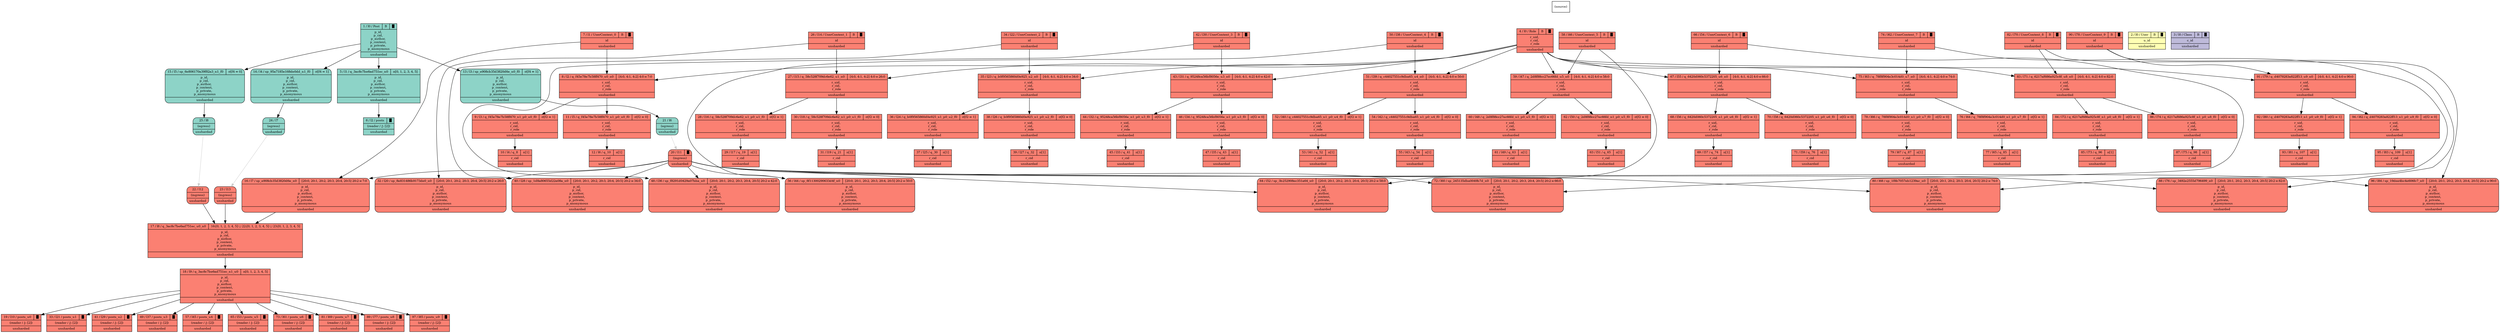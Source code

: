 digraph {{
    node [shape=record, fontsize=10]
    n0 [style="filled", fillcolor=white, label="(source)"]
    n1 [style="filled", fillcolor="/set312/1", label="{ { 1 / l0 / Post | B | █ } | p_id, \np_cid, \np_author, \np_content, \np_private, \np_anonymous | unsharded }"]
    n2 [style="filled", fillcolor="/set312/2", label="{ { 2 / l0 / User | B | █ } | u_id | unsharded }"]
    n3 [style="filled", fillcolor="/set312/3", label="{ { 3 / l0 / Class | B | █ } | c_id | unsharded }"]
    n4 [style="filled", fillcolor="/set312/4", label="{ { 4 / l0 / Role | B | █ } | r_uid, \nr_cid, \nr_role | unsharded }"]
    n5 [style="filled", fillcolor="/set312/1", label="{{ 5 / l1 / q_3ac8c7be6ad751ec_n0 | π[0, 1, 2, 3, 4, 5]  } | p_id, \np_cid, \np_author, \np_content, \np_private, \np_anonymous | unsharded }"]
    n6 [style="filled", fillcolor="/set312/1", label="{ { 6 / l2 / posts | █ } | (reader / ⚷: [2]) | unsharded }"]
    n7 [style="filled", fillcolor="/set312/4", label="{ { 7 / l1 / UserContext_0 | B | █ } | id | unsharded }"]
    n8 [style="filled", fillcolor="/set312/4", label="{{ 8 / l2 / q_f45e78e7b58ff470_u0_n0 | [4:0, 4:1, 4:2] 4:0 ⋈ 7:0  } | r_uid, \nr_cid, \nr_role | unsharded }"]
    n9 [style="filled", fillcolor="/set312/4", label="{{ 9 / l3 / q_f45e78e7b58ff470_n1_p0_u0_f0 | σ[f2 = 1]  } | r_uid, \nr_cid, \nr_role | unsharded }"]
    n10 [style="filled", fillcolor="/set312/4", label="{{ 10 / l4 / q_8 | π[1]  } | r_cid | unsharded }"]
    n11 [style="filled", fillcolor="/set312/4", label="{{ 11 / l5 / q_f45e78e7b58ff470_n1_p0_u0_f0 | σ[f2 = 0]  } | r_uid, \nr_cid, \nr_role | unsharded }"]
    n12 [style="filled", fillcolor="/set312/4", label="{{ 12 / l6 / q_10 | π[1]  } | r_cid | unsharded }"]
    n13 [style="filled,rounded", fillcolor="/set312/1", label="{{ 13 / l3 / sp_e908cb35d3820d6e_n0_f0 | σ[f4 = 1]  } | p_id, \np_cid, \np_author, \np_content, \np_private, \np_anonymous | unsharded }"]
    n14 [style="filled,rounded", fillcolor="/set312/1", label="{{ 14 / l4 / sp_95a7185e168de0dd_n1_f0 | σ[f4 = 1]  } | p_id, \np_cid, \np_author, \np_content, \np_private, \np_anonymous | unsharded }"]
    n15 [style="filled,rounded", fillcolor="/set312/1", label="{{ 15 / l5 / sp_6e806170a39f82a3_n1_f0 | σ[f4 = 0]  } | p_id, \np_cid, \np_author, \np_content, \np_private, \np_anonymous | unsharded }"]
    n16 [style="filled,rounded", fillcolor="/set312/4", label="{{ 16 / l7 / sp_e908cb35d3820d6e_n0 | [20:0, 20:1, 20:2, 20:3, 20:4, 20:5] 20:2 ⋈ 7:0  } | p_id, \np_cid, \np_author, \np_content, \np_private, \np_anonymous | unsharded }"]
    n17 [style="filled", fillcolor="/set312/4", label="{{ 17 / l8 / q_3ac8c7be6ad751ec_u0_n0 | 16:[0, 1, 2, 3, 4, 5] ⋃ 22:[0, 1, 2, 3, 4, 5] ⋃ 23:[0, 1, 2, 3, 4, 5]  } | p_id, \np_cid, \np_author, \np_content, \np_private, \np_anonymous | unsharded }"]
    n18 [style="filled", fillcolor="/set312/4", label="{{ 18 / l9 / q_3ac8c7be6ad751ec_n1_u0 | π[0, 1, 2, 3, 4, 5]  } | p_id, \np_cid, \np_author, \np_content, \np_private, \np_anonymous | unsharded }"]
    n19 [style="filled", fillcolor="/set312/4", label="{ { 19 / l10 / posts_u0 | █ } | (reader / ⚷: [2]) | unsharded }"]
    n20 [style="filled,rounded", fillcolor="/set312/4", label="{ { 20 / l11 | █ } | (ingress) | unsharded }"]
    n21 [style="filled,rounded", fillcolor="/set312/1", label="{ 21 / l6 | (egress) | unsharded }"]
    n22 [style="filled,rounded", fillcolor="/set312/4", label="{ { 22 / l12  } | (ingress) | unsharded }"]
    n23 [style="filled,rounded", fillcolor="/set312/4", label="{ { 23 / l13  } | (ingress) | unsharded }"]
    n24 [style="filled,rounded", fillcolor="/set312/1", label="{ 24 / l7 | (egress) | unsharded }"]
    n25 [style="filled,rounded", fillcolor="/set312/1", label="{ 25 / l8 | (egress) | unsharded }"]
    n26 [style="filled", fillcolor="/set312/4", label="{ { 26 / l14 / UserContext_1 | B | █ } | id | unsharded }"]
    n27 [style="filled", fillcolor="/set312/4", label="{{ 27 / l15 / q_58c528f709dc6e62_u1_n0 | [4:0, 4:1, 4:2] 4:0 ⋈ 26:0  } | r_uid, \nr_cid, \nr_role | unsharded }"]
    n28 [style="filled", fillcolor="/set312/4", label="{{ 28 / l16 / q_58c528f709dc6e62_n1_p0_u1_f0 | σ[f2 = 1]  } | r_uid, \nr_cid, \nr_role | unsharded }"]
    n29 [style="filled", fillcolor="/set312/4", label="{{ 29 / l17 / q_19 | π[1]  } | r_cid | unsharded }"]
    n30 [style="filled", fillcolor="/set312/4", label="{{ 30 / l18 / q_58c528f709dc6e62_n1_p0_u1_f0 | σ[f2 = 0]  } | r_uid, \nr_cid, \nr_role | unsharded }"]
    n31 [style="filled", fillcolor="/set312/4", label="{{ 31 / l19 / q_21 | π[1]  } | r_cid | unsharded }"]
    n32 [style="filled,rounded", fillcolor="/set312/4", label="{{ 32 / l20 / sp_8e831486b9173de0_n0 | [20:0, 20:1, 20:2, 20:3, 20:4, 20:5] 20:2 ⋈ 26:0  } | p_id, \np_cid, \np_author, \np_content, \np_private, \np_anonymous | unsharded }"]
    n33 [style="filled", fillcolor="/set312/4", label="{ { 33 / l21 / posts_u1 | █ } | (reader / ⚷: [2]) | unsharded }"]
    n34 [style="filled", fillcolor="/set312/4", label="{ { 34 / l22 / UserContext_2 | B | █ } | id | unsharded }"]
    n35 [style="filled", fillcolor="/set312/4", label="{{ 35 / l23 / q_b0f9565860d0e925_u2_n0 | [4:0, 4:1, 4:2] 4:0 ⋈ 34:0  } | r_uid, \nr_cid, \nr_role | unsharded }"]
    n36 [style="filled", fillcolor="/set312/4", label="{{ 36 / l24 / q_b0f9565860d0e925_n1_p0_u2_f0 | σ[f2 = 1]  } | r_uid, \nr_cid, \nr_role | unsharded }"]
    n37 [style="filled", fillcolor="/set312/4", label="{{ 37 / l25 / q_30 | π[1]  } | r_cid | unsharded }"]
    n38 [style="filled", fillcolor="/set312/4", label="{{ 38 / l26 / q_b0f9565860d0e925_n1_p0_u2_f0 | σ[f2 = 0]  } | r_uid, \nr_cid, \nr_role | unsharded }"]
    n39 [style="filled", fillcolor="/set312/4", label="{{ 39 / l27 / q_32 | π[1]  } | r_cid | unsharded }"]
    n40 [style="filled,rounded", fillcolor="/set312/4", label="{{ 40 / l28 / sp_1d8a80655d22a08a_n0 | [20:0, 20:1, 20:2, 20:3, 20:4, 20:5] 20:2 ⋈ 34:0  } | p_id, \np_cid, \np_author, \np_content, \np_private, \np_anonymous | unsharded }"]
    n41 [style="filled", fillcolor="/set312/4", label="{ { 41 / l29 / posts_u2 | █ } | (reader / ⚷: [2]) | unsharded }"]
    n42 [style="filled", fillcolor="/set312/4", label="{ { 42 / l30 / UserContext_3 | B | █ } | id | unsharded }"]
    n43 [style="filled", fillcolor="/set312/4", label="{{ 43 / l31 / q_95248ca56bf8056e_u3_n0 | [4:0, 4:1, 4:2] 4:0 ⋈ 42:0  } | r_uid, \nr_cid, \nr_role | unsharded }"]
    n44 [style="filled", fillcolor="/set312/4", label="{{ 44 / l32 / q_95248ca56bf8056e_n1_p0_u3_f0 | σ[f2 = 1]  } | r_uid, \nr_cid, \nr_role | unsharded }"]
    n45 [style="filled", fillcolor="/set312/4", label="{{ 45 / l33 / q_41 | π[1]  } | r_cid | unsharded }"]
    n46 [style="filled", fillcolor="/set312/4", label="{{ 46 / l34 / q_95248ca56bf8056e_n1_p0_u3_f0 | σ[f2 = 0]  } | r_uid, \nr_cid, \nr_role | unsharded }"]
    n47 [style="filled", fillcolor="/set312/4", label="{{ 47 / l35 / q_43 | π[1]  } | r_cid | unsharded }"]
    n48 [style="filled,rounded", fillcolor="/set312/4", label="{{ 48 / l36 / sp_f8291d0429a07bba_n0 | [20:0, 20:1, 20:2, 20:3, 20:4, 20:5] 20:2 ⋈ 42:0  } | p_id, \np_cid, \np_author, \np_content, \np_private, \np_anonymous | unsharded }"]
    n49 [style="filled", fillcolor="/set312/4", label="{ { 49 / l37 / posts_u3 | █ } | (reader / ⚷: [2]) | unsharded }"]
    n50 [style="filled", fillcolor="/set312/4", label="{ { 50 / l38 / UserContext_4 | B | █ } | id | unsharded }"]
    n51 [style="filled", fillcolor="/set312/4", label="{{ 51 / l39 / q_c44027551c9dba65_u4_n0 | [4:0, 4:1, 4:2] 4:0 ⋈ 50:0  } | r_uid, \nr_cid, \nr_role | unsharded }"]
    n52 [style="filled", fillcolor="/set312/4", label="{{ 52 / l40 / q_c44027551c9dba65_n1_p0_u4_f0 | σ[f2 = 1]  } | r_uid, \nr_cid, \nr_role | unsharded }"]
    n53 [style="filled", fillcolor="/set312/4", label="{{ 53 / l41 / q_52 | π[1]  } | r_cid | unsharded }"]
    n54 [style="filled", fillcolor="/set312/4", label="{{ 54 / l42 / q_c44027551c9dba65_n1_p0_u4_f0 | σ[f2 = 0]  } | r_uid, \nr_cid, \nr_role | unsharded }"]
    n55 [style="filled", fillcolor="/set312/4", label="{{ 55 / l43 / q_54 | π[1]  } | r_cid | unsharded }"]
    n56 [style="filled,rounded", fillcolor="/set312/4", label="{{ 56 / l44 / sp_8f11300290633d4f_n0 | [20:0, 20:1, 20:2, 20:3, 20:4, 20:5] 20:2 ⋈ 50:0  } | p_id, \np_cid, \np_author, \np_content, \np_private, \np_anonymous | unsharded }"]
    n57 [style="filled", fillcolor="/set312/4", label="{ { 57 / l45 / posts_u4 | █ } | (reader / ⚷: [2]) | unsharded }"]
    n58 [style="filled", fillcolor="/set312/4", label="{ { 58 / l46 / UserContext_5 | B | █ } | id | unsharded }"]
    n59 [style="filled", fillcolor="/set312/4", label="{{ 59 / l47 / q_2d8f88cc27ec66fd_u5_n0 | [4:0, 4:1, 4:2] 4:0 ⋈ 58:0  } | r_uid, \nr_cid, \nr_role | unsharded }"]
    n60 [style="filled", fillcolor="/set312/4", label="{{ 60 / l48 / q_2d8f88cc27ec66fd_n1_p0_u5_f0 | σ[f2 = 1]  } | r_uid, \nr_cid, \nr_role | unsharded }"]
    n61 [style="filled", fillcolor="/set312/4", label="{{ 61 / l49 / q_63 | π[1]  } | r_cid | unsharded }"]
    n62 [style="filled", fillcolor="/set312/4", label="{{ 62 / l50 / q_2d8f88cc27ec66fd_n1_p0_u5_f0 | σ[f2 = 0]  } | r_uid, \nr_cid, \nr_role | unsharded }"]
    n63 [style="filled", fillcolor="/set312/4", label="{{ 63 / l51 / q_65 | π[1]  } | r_cid | unsharded }"]
    n64 [style="filled,rounded", fillcolor="/set312/4", label="{{ 64 / l52 / sp_3b252908ec351a64_n0 | [20:0, 20:1, 20:2, 20:3, 20:4, 20:5] 20:2 ⋈ 58:0  } | p_id, \np_cid, \np_author, \np_content, \np_private, \np_anonymous | unsharded }"]
    n65 [style="filled", fillcolor="/set312/4", label="{ { 65 / l53 / posts_u5 | █ } | (reader / ⚷: [2]) | unsharded }"]
    n66 [style="filled", fillcolor="/set312/4", label="{ { 66 / l54 / UserContext_6 | B | █ } | id | unsharded }"]
    n67 [style="filled", fillcolor="/set312/4", label="{{ 67 / l55 / q_6420d060c5372205_u6_n0 | [4:0, 4:1, 4:2] 4:0 ⋈ 66:0  } | r_uid, \nr_cid, \nr_role | unsharded }"]
    n68 [style="filled", fillcolor="/set312/4", label="{{ 68 / l56 / q_6420d060c5372205_n1_p0_u6_f0 | σ[f2 = 1]  } | r_uid, \nr_cid, \nr_role | unsharded }"]
    n69 [style="filled", fillcolor="/set312/4", label="{{ 69 / l57 / q_74 | π[1]  } | r_cid | unsharded }"]
    n70 [style="filled", fillcolor="/set312/4", label="{{ 70 / l58 / q_6420d060c5372205_n1_p0_u6_f0 | σ[f2 = 0]  } | r_uid, \nr_cid, \nr_role | unsharded }"]
    n71 [style="filled", fillcolor="/set312/4", label="{{ 71 / l59 / q_76 | π[1]  } | r_cid | unsharded }"]
    n72 [style="filled,rounded", fillcolor="/set312/4", label="{{ 72 / l60 / sp_245135dba0049b7d_n0 | [20:0, 20:1, 20:2, 20:3, 20:4, 20:5] 20:2 ⋈ 66:0  } | p_id, \np_cid, \np_author, \np_content, \np_private, \np_anonymous | unsharded }"]
    n73 [style="filled", fillcolor="/set312/4", label="{ { 73 / l61 / posts_u6 | █ } | (reader / ⚷: [2]) | unsharded }"]
    n74 [style="filled", fillcolor="/set312/4", label="{ { 74 / l62 / UserContext_7 | B | █ } | id | unsharded }"]
    n75 [style="filled", fillcolor="/set312/4", label="{{ 75 / l63 / q_78f8f904e3c014d0_u7_n0 | [4:0, 4:1, 4:2] 4:0 ⋈ 74:0  } | r_uid, \nr_cid, \nr_role | unsharded }"]
    n76 [style="filled", fillcolor="/set312/4", label="{{ 76 / l64 / q_78f8f904e3c014d0_n1_p0_u7_f0 | σ[f2 = 1]  } | r_uid, \nr_cid, \nr_role | unsharded }"]
    n77 [style="filled", fillcolor="/set312/4", label="{{ 77 / l65 / q_85 | π[1]  } | r_cid | unsharded }"]
    n78 [style="filled", fillcolor="/set312/4", label="{{ 78 / l66 / q_78f8f904e3c014d0_n1_p0_u7_f0 | σ[f2 = 0]  } | r_uid, \nr_cid, \nr_role | unsharded }"]
    n79 [style="filled", fillcolor="/set312/4", label="{{ 79 / l67 / q_87 | π[1]  } | r_cid | unsharded }"]
    n80 [style="filled,rounded", fillcolor="/set312/4", label="{{ 80 / l68 / sp_1f8b7057eb1239ac_n0 | [20:0, 20:1, 20:2, 20:3, 20:4, 20:5] 20:2 ⋈ 74:0  } | p_id, \np_cid, \np_author, \np_content, \np_private, \np_anonymous | unsharded }"]
    n81 [style="filled", fillcolor="/set312/4", label="{ { 81 / l69 / posts_u7 | █ } | (reader / ⚷: [2]) | unsharded }"]
    n82 [style="filled", fillcolor="/set312/4", label="{ { 82 / l70 / UserContext_8 | B | █ } | id | unsharded }"]
    n83 [style="filled", fillcolor="/set312/4", label="{{ 83 / l71 / q_6217af686a925c8f_u8_n0 | [4:0, 4:1, 4:2] 4:0 ⋈ 82:0  } | r_uid, \nr_cid, \nr_role | unsharded }"]
    n84 [style="filled", fillcolor="/set312/4", label="{{ 84 / l72 / q_6217af686a925c8f_n1_p0_u8_f0 | σ[f2 = 1]  } | r_uid, \nr_cid, \nr_role | unsharded }"]
    n85 [style="filled", fillcolor="/set312/4", label="{{ 85 / l73 / q_96 | π[1]  } | r_cid | unsharded }"]
    n86 [style="filled", fillcolor="/set312/4", label="{{ 86 / l74 / q_6217af686a925c8f_n1_p0_u8_f0 | σ[f2 = 0]  } | r_uid, \nr_cid, \nr_role | unsharded }"]
    n87 [style="filled", fillcolor="/set312/4", label="{{ 87 / l75 / q_98 | π[1]  } | r_cid | unsharded }"]
    n88 [style="filled,rounded", fillcolor="/set312/4", label="{{ 88 / l76 / sp_3492e2555d796499_n0 | [20:0, 20:1, 20:2, 20:3, 20:4, 20:5] 20:2 ⋈ 82:0  } | p_id, \np_cid, \np_author, \np_content, \np_private, \np_anonymous | unsharded }"]
    n89 [style="filled", fillcolor="/set312/4", label="{ { 89 / l77 / posts_u8 | █ } | (reader / ⚷: [2]) | unsharded }"]
    n90 [style="filled", fillcolor="/set312/4", label="{ { 90 / l78 / UserContext_9 | B | █ } | id | unsharded }"]
    n91 [style="filled", fillcolor="/set312/4", label="{{ 91 / l79 / q_d4079283a822ff13_u9_n0 | [4:0, 4:1, 4:2] 4:0 ⋈ 90:0  } | r_uid, \nr_cid, \nr_role | unsharded }"]
    n92 [style="filled", fillcolor="/set312/4", label="{{ 92 / l80 / q_d4079283a822ff13_n1_p0_u9_f0 | σ[f2 = 1]  } | r_uid, \nr_cid, \nr_role | unsharded }"]
    n93 [style="filled", fillcolor="/set312/4", label="{{ 93 / l81 / q_107 | π[1]  } | r_cid | unsharded }"]
    n94 [style="filled", fillcolor="/set312/4", label="{{ 94 / l82 / q_d4079283a822ff13_n1_p0_u9_f0 | σ[f2 = 0]  } | r_uid, \nr_cid, \nr_role | unsharded }"]
    n95 [style="filled", fillcolor="/set312/4", label="{{ 95 / l83 / q_109 | π[1]  } | r_cid | unsharded }"]
    n96 [style="filled,rounded", fillcolor="/set312/4", label="{{ 96 / l84 / sp_19dee4bc4e606fc7_n0 | [20:0, 20:1, 20:2, 20:3, 20:4, 20:5] 20:2 ⋈ 90:0  } | p_id, \np_cid, \np_author, \np_content, \np_private, \np_anonymous | unsharded }"]
    n97 [style="filled", fillcolor="/set312/4", label="{ { 97 / l85 / posts_u9 | █ } | (reader / ⚷: [2]) | unsharded }"]
    n0 -> n1 [ style=invis ]
    n0 -> n2 [ style=invis ]
    n0 -> n3 [ style=invis ]
    n0 -> n4 [ style=invis ]
    n1 -> n5 [  ]
    n5 -> n6 [  ]
    n0 -> n7 [ style=invis ]
    n4 -> n8 [  ]
    n7 -> n8 [  ]
    n8 -> n9 [  ]
    n9 -> n10 [  ]
    n8 -> n11 [  ]
    n11 -> n12 [  ]
    n1 -> n13 [  ]
    n1 -> n14 [  ]
    n1 -> n15 [  ]
    n13 -> n21 [  ]
    n7 -> n16 [  ]
    n16 -> n17 [  ]
    n14 -> n24 [  ]
    n15 -> n25 [  ]
    n17 -> n18 [  ]
    n18 -> n19 [  ]
    n20 -> n16 [  ]
    n21 -> n20 [ color="#CCCCCC" ]
    n22 -> n17 [  ]
    n23 -> n17 [  ]
    n24 -> n23 [ color="#CCCCCC" ]
    n25 -> n22 [ color="#CCCCCC" ]
    n0 -> n26 [ style=invis ]
    n4 -> n27 [  ]
    n26 -> n27 [  ]
    n27 -> n28 [  ]
    n28 -> n29 [  ]
    n27 -> n30 [  ]
    n30 -> n31 [  ]
    n18 -> n33 [  ]
    n26 -> n32 [  ]
    n20 -> n32 [  ]
    n0 -> n34 [ style=invis ]
    n4 -> n35 [  ]
    n34 -> n35 [  ]
    n35 -> n36 [  ]
    n36 -> n37 [  ]
    n35 -> n38 [  ]
    n38 -> n39 [  ]
    n18 -> n41 [  ]
    n34 -> n40 [  ]
    n20 -> n40 [  ]
    n0 -> n42 [ style=invis ]
    n4 -> n43 [  ]
    n42 -> n43 [  ]
    n43 -> n44 [  ]
    n44 -> n45 [  ]
    n43 -> n46 [  ]
    n46 -> n47 [  ]
    n18 -> n49 [  ]
    n42 -> n48 [  ]
    n20 -> n48 [  ]
    n0 -> n50 [ style=invis ]
    n4 -> n51 [  ]
    n50 -> n51 [  ]
    n51 -> n52 [  ]
    n52 -> n53 [  ]
    n51 -> n54 [  ]
    n54 -> n55 [  ]
    n18 -> n57 [  ]
    n50 -> n56 [  ]
    n20 -> n56 [  ]
    n0 -> n58 [ style=invis ]
    n4 -> n59 [  ]
    n58 -> n59 [  ]
    n59 -> n60 [  ]
    n60 -> n61 [  ]
    n59 -> n62 [  ]
    n62 -> n63 [  ]
    n18 -> n65 [  ]
    n58 -> n64 [  ]
    n20 -> n64 [  ]
    n0 -> n66 [ style=invis ]
    n4 -> n67 [  ]
    n66 -> n67 [  ]
    n67 -> n68 [  ]
    n68 -> n69 [  ]
    n67 -> n70 [  ]
    n70 -> n71 [  ]
    n18 -> n73 [  ]
    n66 -> n72 [  ]
    n20 -> n72 [  ]
    n0 -> n74 [ style=invis ]
    n4 -> n75 [  ]
    n74 -> n75 [  ]
    n75 -> n76 [  ]
    n76 -> n77 [  ]
    n75 -> n78 [  ]
    n78 -> n79 [  ]
    n18 -> n81 [  ]
    n74 -> n80 [  ]
    n20 -> n80 [  ]
    n0 -> n82 [ style=invis ]
    n4 -> n83 [  ]
    n82 -> n83 [  ]
    n83 -> n84 [  ]
    n84 -> n85 [  ]
    n83 -> n86 [  ]
    n86 -> n87 [  ]
    n18 -> n89 [  ]
    n82 -> n88 [  ]
    n20 -> n88 [  ]
    n0 -> n90 [ style=invis ]
    n4 -> n91 [  ]
    n90 -> n91 [  ]
    n91 -> n92 [  ]
    n92 -> n93 [  ]
    n91 -> n94 [  ]
    n94 -> n95 [  ]
    n18 -> n97 [  ]
    n90 -> n96 [  ]
    n20 -> n96 [  ]
}}